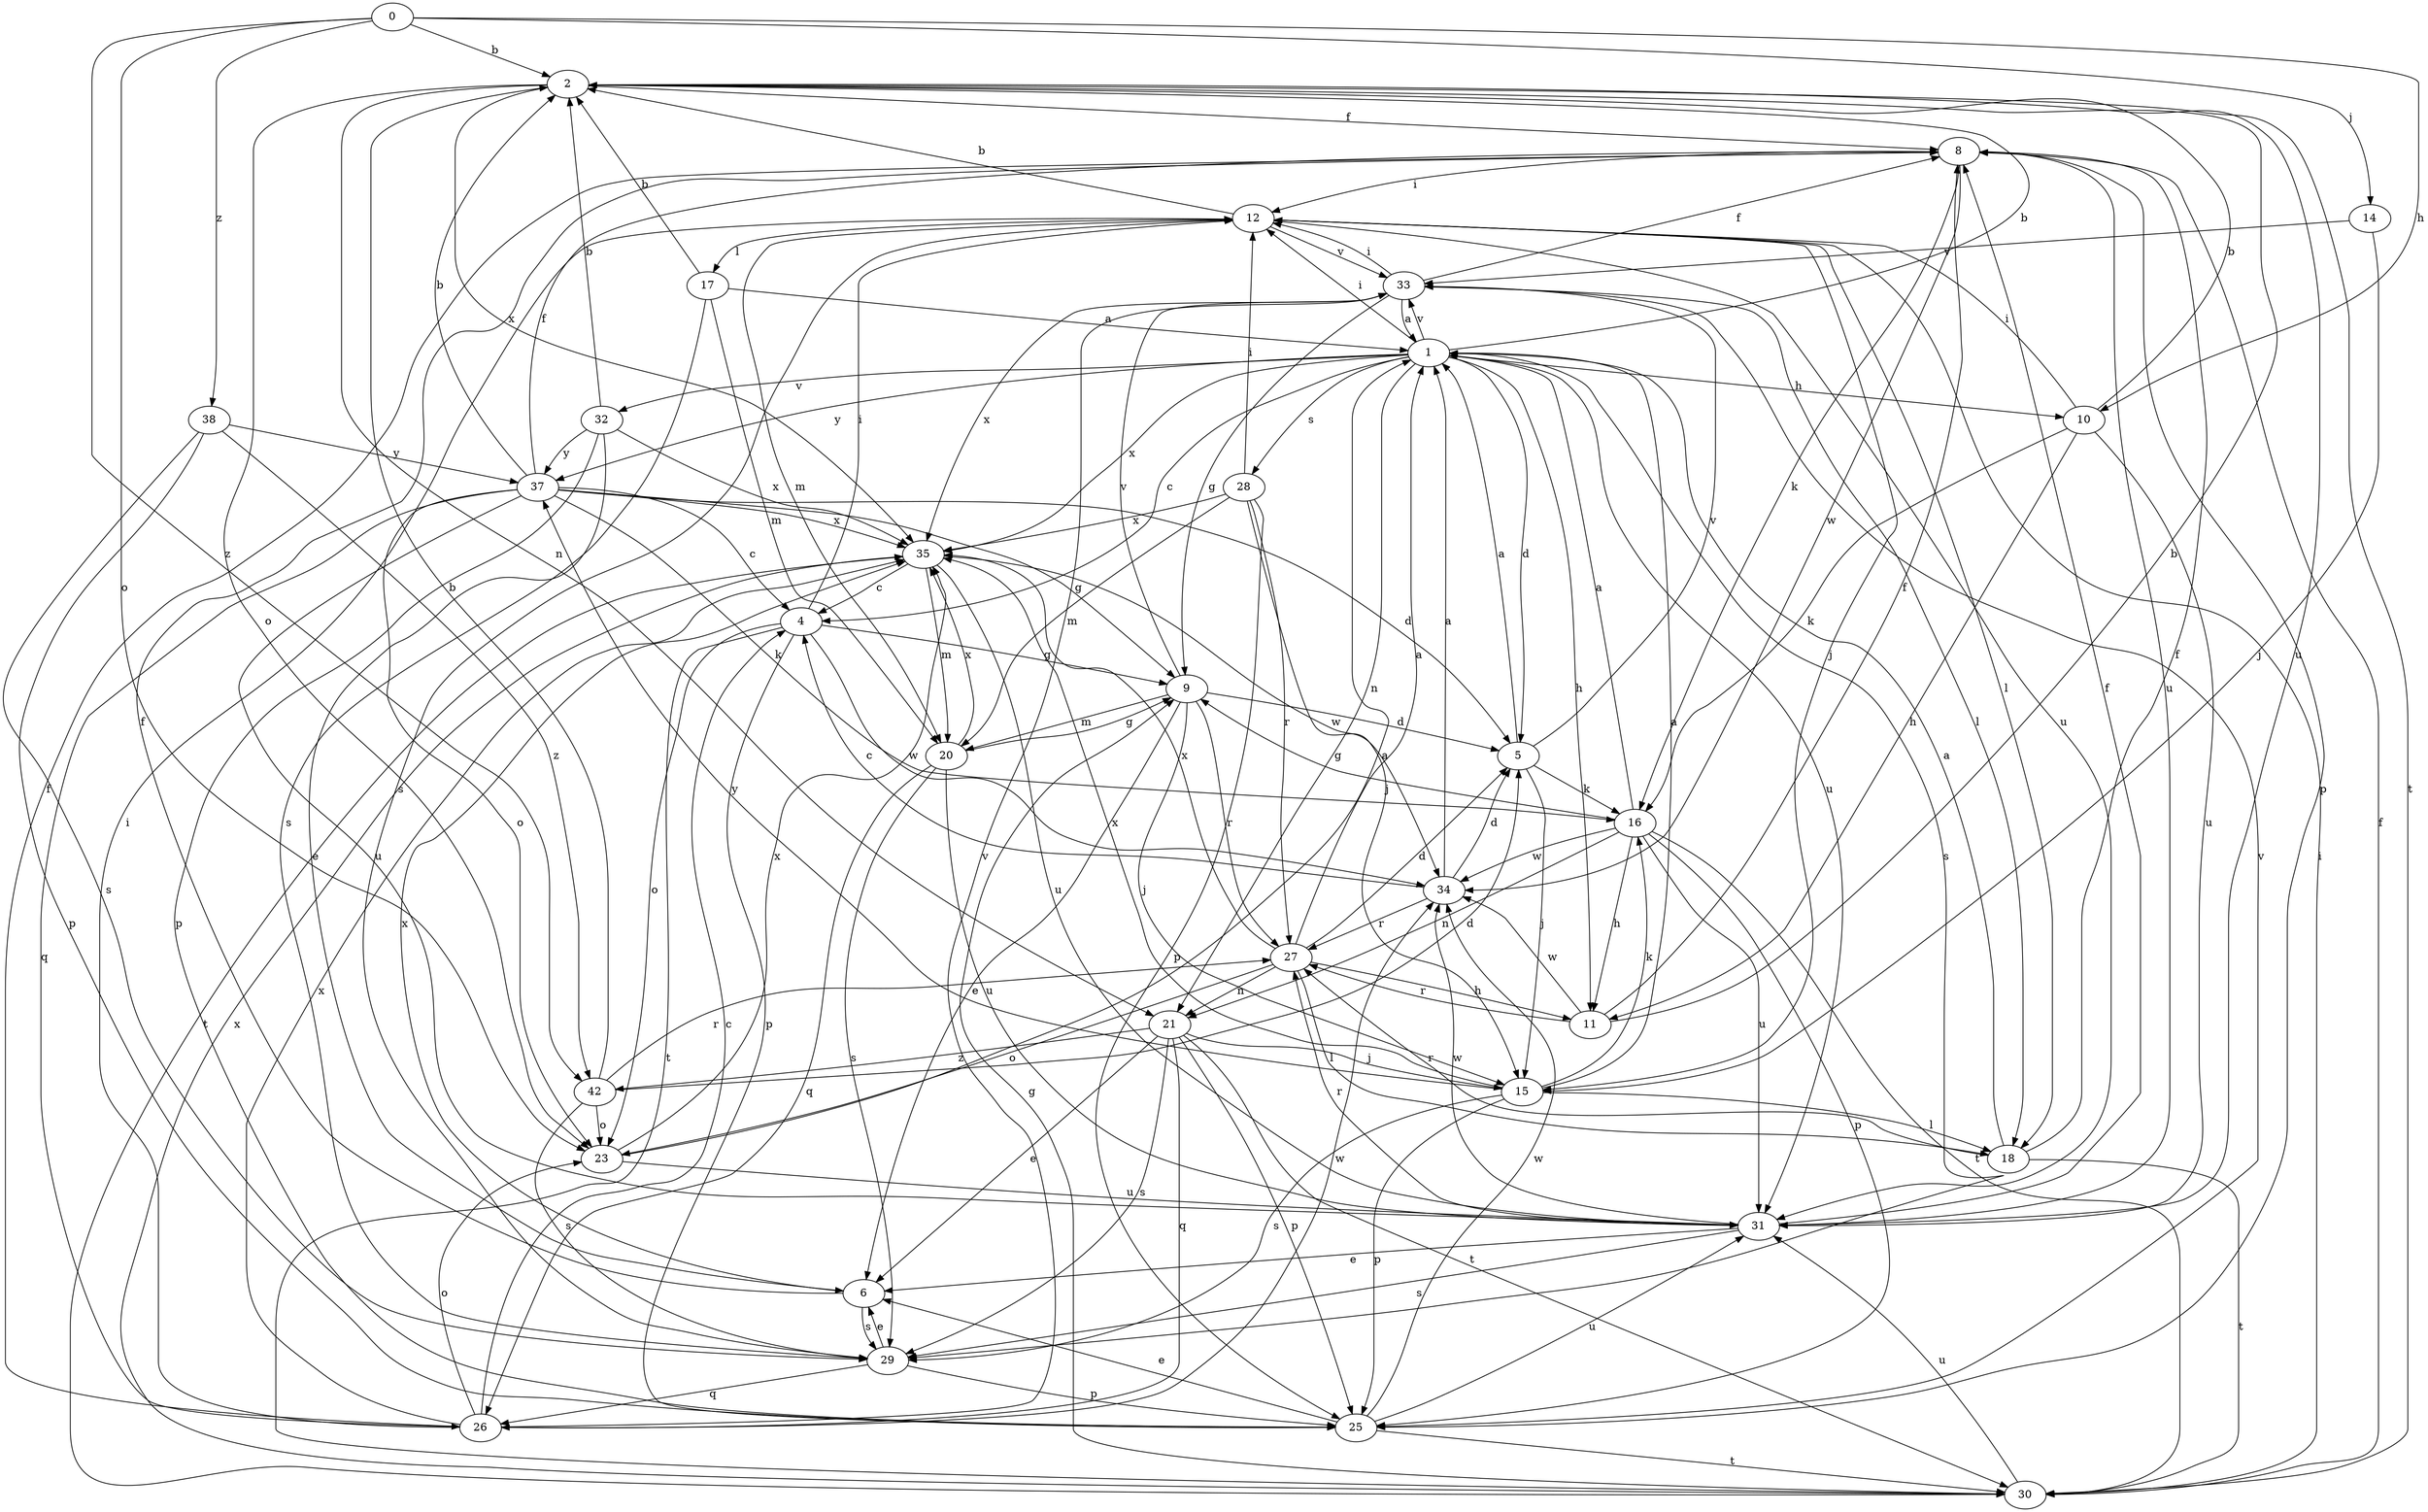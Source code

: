 strict digraph  {
0;
1;
2;
4;
5;
6;
8;
9;
10;
11;
12;
14;
15;
16;
17;
18;
20;
21;
23;
25;
26;
27;
28;
29;
30;
31;
32;
33;
34;
35;
37;
38;
42;
0 -> 2  [label=b];
0 -> 10  [label=h];
0 -> 14  [label=j];
0 -> 23  [label=o];
0 -> 38  [label=z];
0 -> 42  [label=z];
1 -> 2  [label=b];
1 -> 4  [label=c];
1 -> 5  [label=d];
1 -> 10  [label=h];
1 -> 11  [label=h];
1 -> 12  [label=i];
1 -> 21  [label=n];
1 -> 28  [label=s];
1 -> 29  [label=s];
1 -> 31  [label=u];
1 -> 32  [label=v];
1 -> 33  [label=v];
1 -> 35  [label=x];
1 -> 37  [label=y];
2 -> 8  [label=f];
2 -> 21  [label=n];
2 -> 23  [label=o];
2 -> 30  [label=t];
2 -> 31  [label=u];
2 -> 35  [label=x];
4 -> 9  [label=g];
4 -> 12  [label=i];
4 -> 23  [label=o];
4 -> 25  [label=p];
4 -> 30  [label=t];
4 -> 34  [label=w];
5 -> 1  [label=a];
5 -> 15  [label=j];
5 -> 16  [label=k];
5 -> 33  [label=v];
6 -> 8  [label=f];
6 -> 29  [label=s];
6 -> 35  [label=x];
8 -> 12  [label=i];
8 -> 16  [label=k];
8 -> 25  [label=p];
8 -> 31  [label=u];
8 -> 34  [label=w];
9 -> 5  [label=d];
9 -> 6  [label=e];
9 -> 15  [label=j];
9 -> 20  [label=m];
9 -> 27  [label=r];
9 -> 33  [label=v];
10 -> 2  [label=b];
10 -> 11  [label=h];
10 -> 12  [label=i];
10 -> 16  [label=k];
10 -> 31  [label=u];
11 -> 2  [label=b];
11 -> 8  [label=f];
11 -> 27  [label=r];
11 -> 34  [label=w];
12 -> 2  [label=b];
12 -> 15  [label=j];
12 -> 17  [label=l];
12 -> 18  [label=l];
12 -> 20  [label=m];
12 -> 29  [label=s];
12 -> 31  [label=u];
12 -> 33  [label=v];
14 -> 15  [label=j];
14 -> 33  [label=v];
15 -> 1  [label=a];
15 -> 16  [label=k];
15 -> 18  [label=l];
15 -> 25  [label=p];
15 -> 29  [label=s];
15 -> 35  [label=x];
15 -> 37  [label=y];
16 -> 1  [label=a];
16 -> 9  [label=g];
16 -> 11  [label=h];
16 -> 21  [label=n];
16 -> 25  [label=p];
16 -> 30  [label=t];
16 -> 31  [label=u];
16 -> 34  [label=w];
17 -> 1  [label=a];
17 -> 2  [label=b];
17 -> 20  [label=m];
17 -> 29  [label=s];
18 -> 1  [label=a];
18 -> 8  [label=f];
18 -> 27  [label=r];
18 -> 30  [label=t];
20 -> 9  [label=g];
20 -> 26  [label=q];
20 -> 29  [label=s];
20 -> 31  [label=u];
20 -> 35  [label=x];
21 -> 6  [label=e];
21 -> 15  [label=j];
21 -> 25  [label=p];
21 -> 26  [label=q];
21 -> 29  [label=s];
21 -> 30  [label=t];
21 -> 42  [label=z];
23 -> 1  [label=a];
23 -> 31  [label=u];
23 -> 35  [label=x];
25 -> 6  [label=e];
25 -> 30  [label=t];
25 -> 31  [label=u];
25 -> 33  [label=v];
25 -> 34  [label=w];
26 -> 4  [label=c];
26 -> 8  [label=f];
26 -> 12  [label=i];
26 -> 23  [label=o];
26 -> 33  [label=v];
26 -> 34  [label=w];
26 -> 35  [label=x];
27 -> 1  [label=a];
27 -> 5  [label=d];
27 -> 11  [label=h];
27 -> 18  [label=l];
27 -> 21  [label=n];
27 -> 23  [label=o];
27 -> 35  [label=x];
28 -> 12  [label=i];
28 -> 15  [label=j];
28 -> 20  [label=m];
28 -> 25  [label=p];
28 -> 27  [label=r];
28 -> 35  [label=x];
29 -> 6  [label=e];
29 -> 25  [label=p];
29 -> 26  [label=q];
30 -> 8  [label=f];
30 -> 9  [label=g];
30 -> 12  [label=i];
30 -> 31  [label=u];
30 -> 35  [label=x];
31 -> 6  [label=e];
31 -> 8  [label=f];
31 -> 27  [label=r];
31 -> 29  [label=s];
31 -> 34  [label=w];
32 -> 2  [label=b];
32 -> 6  [label=e];
32 -> 25  [label=p];
32 -> 35  [label=x];
32 -> 37  [label=y];
33 -> 1  [label=a];
33 -> 8  [label=f];
33 -> 9  [label=g];
33 -> 12  [label=i];
33 -> 18  [label=l];
33 -> 35  [label=x];
34 -> 1  [label=a];
34 -> 4  [label=c];
34 -> 5  [label=d];
34 -> 27  [label=r];
35 -> 4  [label=c];
35 -> 20  [label=m];
35 -> 30  [label=t];
35 -> 31  [label=u];
35 -> 34  [label=w];
37 -> 2  [label=b];
37 -> 4  [label=c];
37 -> 5  [label=d];
37 -> 8  [label=f];
37 -> 9  [label=g];
37 -> 16  [label=k];
37 -> 23  [label=o];
37 -> 26  [label=q];
37 -> 31  [label=u];
37 -> 35  [label=x];
38 -> 25  [label=p];
38 -> 29  [label=s];
38 -> 37  [label=y];
38 -> 42  [label=z];
42 -> 2  [label=b];
42 -> 5  [label=d];
42 -> 23  [label=o];
42 -> 27  [label=r];
42 -> 29  [label=s];
}
